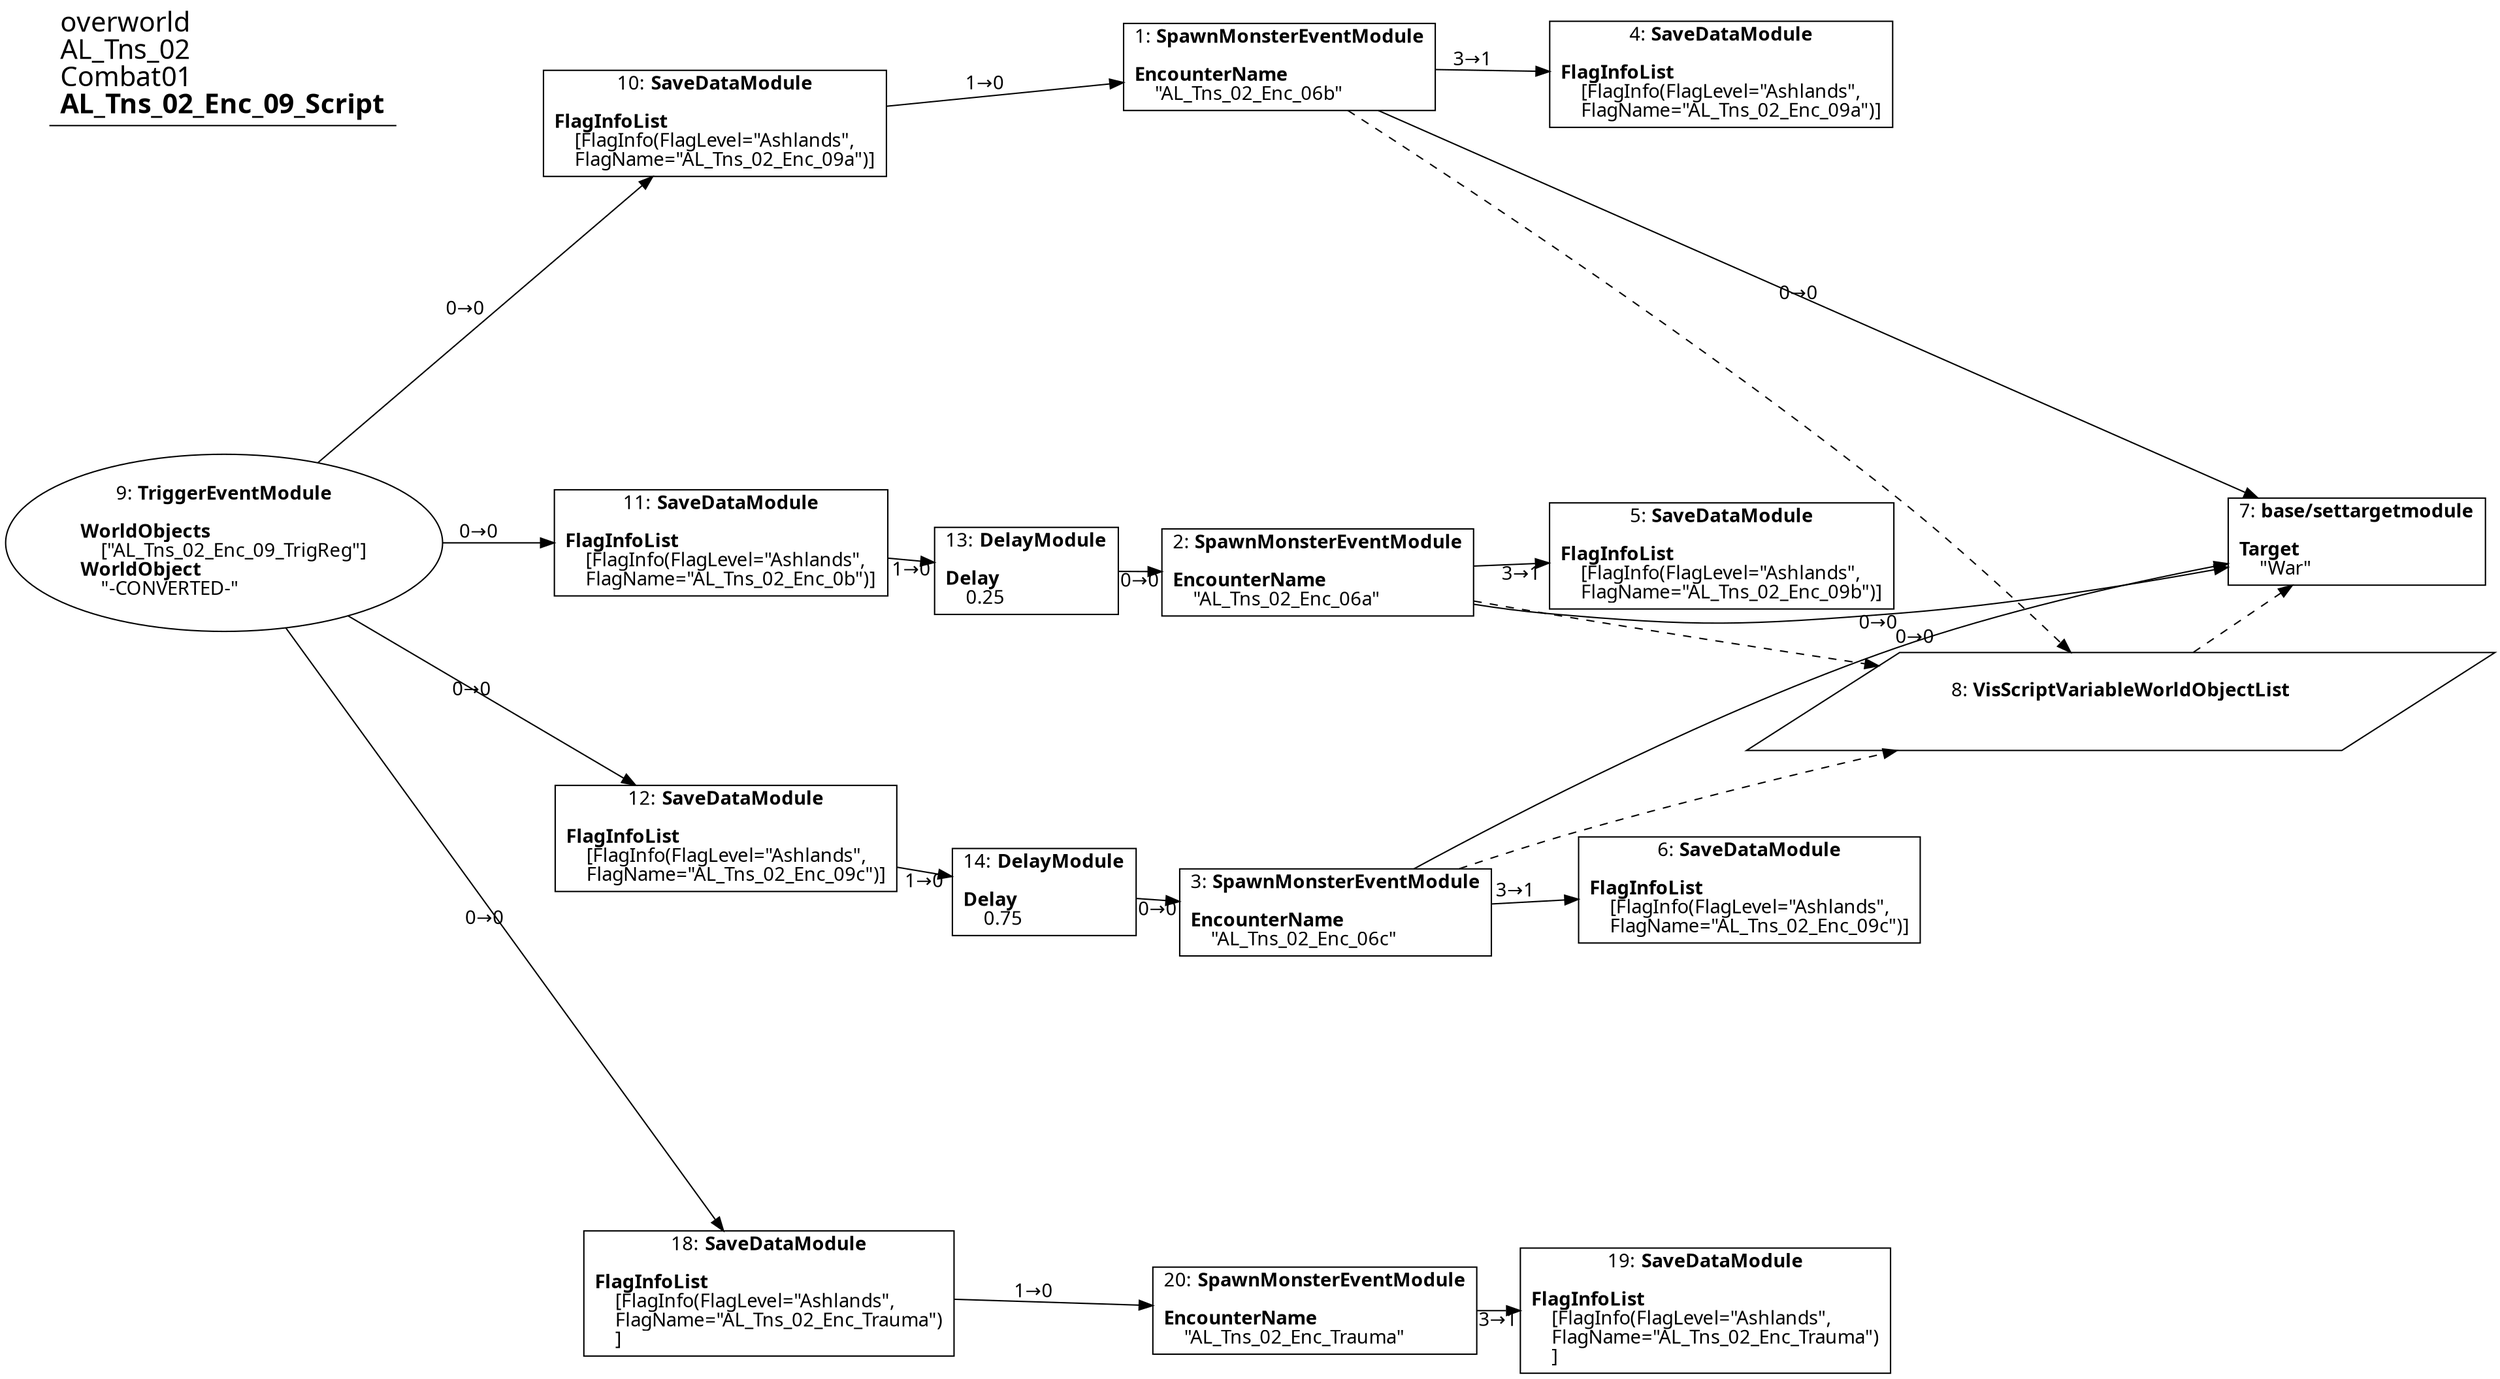 digraph {
    layout = fdp;
    overlap = prism;
    sep = "+16";
    splines = spline;

    node [ shape = box ];

    graph [ fontname = "Segoe UI" ];
    node [ fontname = "Segoe UI" ];
    edge [ fontname = "Segoe UI" ];

    1 [ label = <1: <b>SpawnMonsterEventModule</b><br/><br/><b>EncounterName</b><br align="left"/>    &quot;AL_Tns_02_Enc_06b&quot;<br align="left"/>> ];
    1 [ pos = "0.18200001,0.043!" ];
    1 -> 4 [ label = "3→1" ];
    1 -> 7 [ label = "0→0" ];
    1 -> 8 [ style = dashed ];

    2 [ label = <2: <b>SpawnMonsterEventModule</b><br/><br/><b>EncounterName</b><br align="left"/>    &quot;AL_Tns_02_Enc_06a&quot;<br align="left"/>> ];
    2 [ pos = "0.18800001,-0.36900002!" ];
    2 -> 5 [ label = "3→1" ];
    2 -> 7 [ label = "0→0" ];
    2 -> 8 [ style = dashed ];

    3 [ label = <3: <b>SpawnMonsterEventModule</b><br/><br/><b>EncounterName</b><br align="left"/>    &quot;AL_Tns_02_Enc_06c&quot;<br align="left"/>> ];
    3 [ pos = "0.209,-0.64500004!" ];
    3 -> 6 [ label = "3→1" ];
    3 -> 7 [ label = "0→0" ];
    3 -> 8 [ style = dashed ];

    4 [ label = <4: <b>SaveDataModule</b><br/><br/><b>FlagInfoList</b><br align="left"/>    [FlagInfo(FlagLevel=&quot;Ashlands&quot;, <br align="left"/>    FlagName=&quot;AL_Tns_02_Enc_09a&quot;)]<br align="left"/>> ];
    4 [ pos = "0.54200006,0.037!" ];

    5 [ label = <5: <b>SaveDataModule</b><br/><br/><b>FlagInfoList</b><br align="left"/>    [FlagInfo(FlagLevel=&quot;Ashlands&quot;, <br align="left"/>    FlagName=&quot;AL_Tns_02_Enc_09b&quot;)]<br align="left"/>> ];
    5 [ pos = "0.55700004,-0.36100003!" ];

    6 [ label = <6: <b>SaveDataModule</b><br/><br/><b>FlagInfoList</b><br align="left"/>    [FlagInfo(FlagLevel=&quot;Ashlands&quot;, <br align="left"/>    FlagName=&quot;AL_Tns_02_Enc_09c&quot;)]<br align="left"/>> ];
    6 [ pos = "0.565,-0.628!" ];

    7 [ label = <7: <b>base/settargetmodule</b><br/><br/><b>Target</b><br align="left"/>    &quot;War&quot;<br align="left"/>> ];
    7 [ pos = "1.0600001,-0.344!" ];
    8 -> 7 [ style = dashed ];

    8 [ label = <8: <b>VisScriptVariableWorldObjectList</b><br/><br/>> ];
    8 [ shape = parallelogram ]
    8 [ pos = "0.85300004,-0.469!" ];

    9 [ label = <9: <b>TriggerEventModule</b><br/><br/><b>WorldObjects</b><br align="left"/>    [&quot;AL_Tns_02_Enc_09_TrigReg&quot;]<br align="left"/><b>WorldObject</b><br align="left"/>    &quot;-CONVERTED-&quot;<br align="left"/>> ];
    9 [ shape = oval ]
    9 [ pos = "-0.67800003,-0.34500003!" ];
    9 -> 10 [ label = "0→0" ];
    9 -> 11 [ label = "0→0" ];
    9 -> 12 [ label = "0→0" ];
    9 -> 18 [ label = "0→0" ];

    10 [ label = <10: <b>SaveDataModule</b><br/><br/><b>FlagInfoList</b><br align="left"/>    [FlagInfo(FlagLevel=&quot;Ashlands&quot;, <br align="left"/>    FlagName=&quot;AL_Tns_02_Enc_09a&quot;)]<br align="left"/>> ];
    10 [ pos = "-0.27800003,-0.003!" ];
    10 -> 1 [ label = "1→0" ];

    11 [ label = <11: <b>SaveDataModule</b><br/><br/><b>FlagInfoList</b><br align="left"/>    [FlagInfo(FlagLevel=&quot;Ashlands&quot;, <br align="left"/>    FlagName=&quot;AL_Tns_02_Enc_0b&quot;)]<br align="left"/>> ];
    11 [ pos = "-0.273,-0.34500003!" ];
    11 -> 13 [ label = "1→0" ];

    12 [ label = <12: <b>SaveDataModule</b><br/><br/><b>FlagInfoList</b><br align="left"/>    [FlagInfo(FlagLevel=&quot;Ashlands&quot;, <br align="left"/>    FlagName=&quot;AL_Tns_02_Enc_09c&quot;)]<br align="left"/>> ];
    12 [ pos = "-0.26900002,-0.586!" ];
    12 -> 14 [ label = "1→0" ];

    13 [ label = <13: <b>DelayModule</b><br/><br/><b>Delay</b><br align="left"/>    0.25<br align="left"/>> ];
    13 [ pos = "0.001,-0.36800003!" ];
    13 -> 2 [ label = "0→0" ];

    14 [ label = <14: <b>DelayModule</b><br/><br/><b>Delay</b><br align="left"/>    0.75<br align="left"/>> ];
    14 [ pos = "0.009000001,-0.63100004!" ];
    14 -> 3 [ label = "0→0" ];

    18 [ label = <18: <b>SaveDataModule</b><br/><br/><b>FlagInfoList</b><br align="left"/>    [FlagInfo(FlagLevel=&quot;Ashlands&quot;, <br align="left"/>    FlagName=&quot;AL_Tns_02_Enc_Trauma&quot;)<br align="left"/>    ]<br align="left"/>> ];
    18 [ pos = "-0.23400001,-0.957!" ];
    18 -> 20 [ label = "1→0" ];

    19 [ label = <19: <b>SaveDataModule</b><br/><br/><b>FlagInfoList</b><br align="left"/>    [FlagInfo(FlagLevel=&quot;Ashlands&quot;, <br align="left"/>    FlagName=&quot;AL_Tns_02_Enc_Trauma&quot;)<br align="left"/>    ]<br align="left"/>> ];
    19 [ pos = "0.527,-0.9710001!" ];

    20 [ label = <20: <b>SpawnMonsterEventModule</b><br/><br/><b>EncounterName</b><br align="left"/>    &quot;AL_Tns_02_Enc_Trauma&quot;<br align="left"/>> ];
    20 [ pos = "0.21300001,-0.9710001!" ];
    20 -> 19 [ label = "3→1" ];

    title [ pos = "-0.679,0.044000003!" ];
    title [ shape = underline ];
    title [ label = <<font point-size="20">overworld<br align="left"/>AL_Tns_02<br align="left"/>Combat01<br align="left"/><b>AL_Tns_02_Enc_09_Script</b><br align="left"/></font>> ];
}
